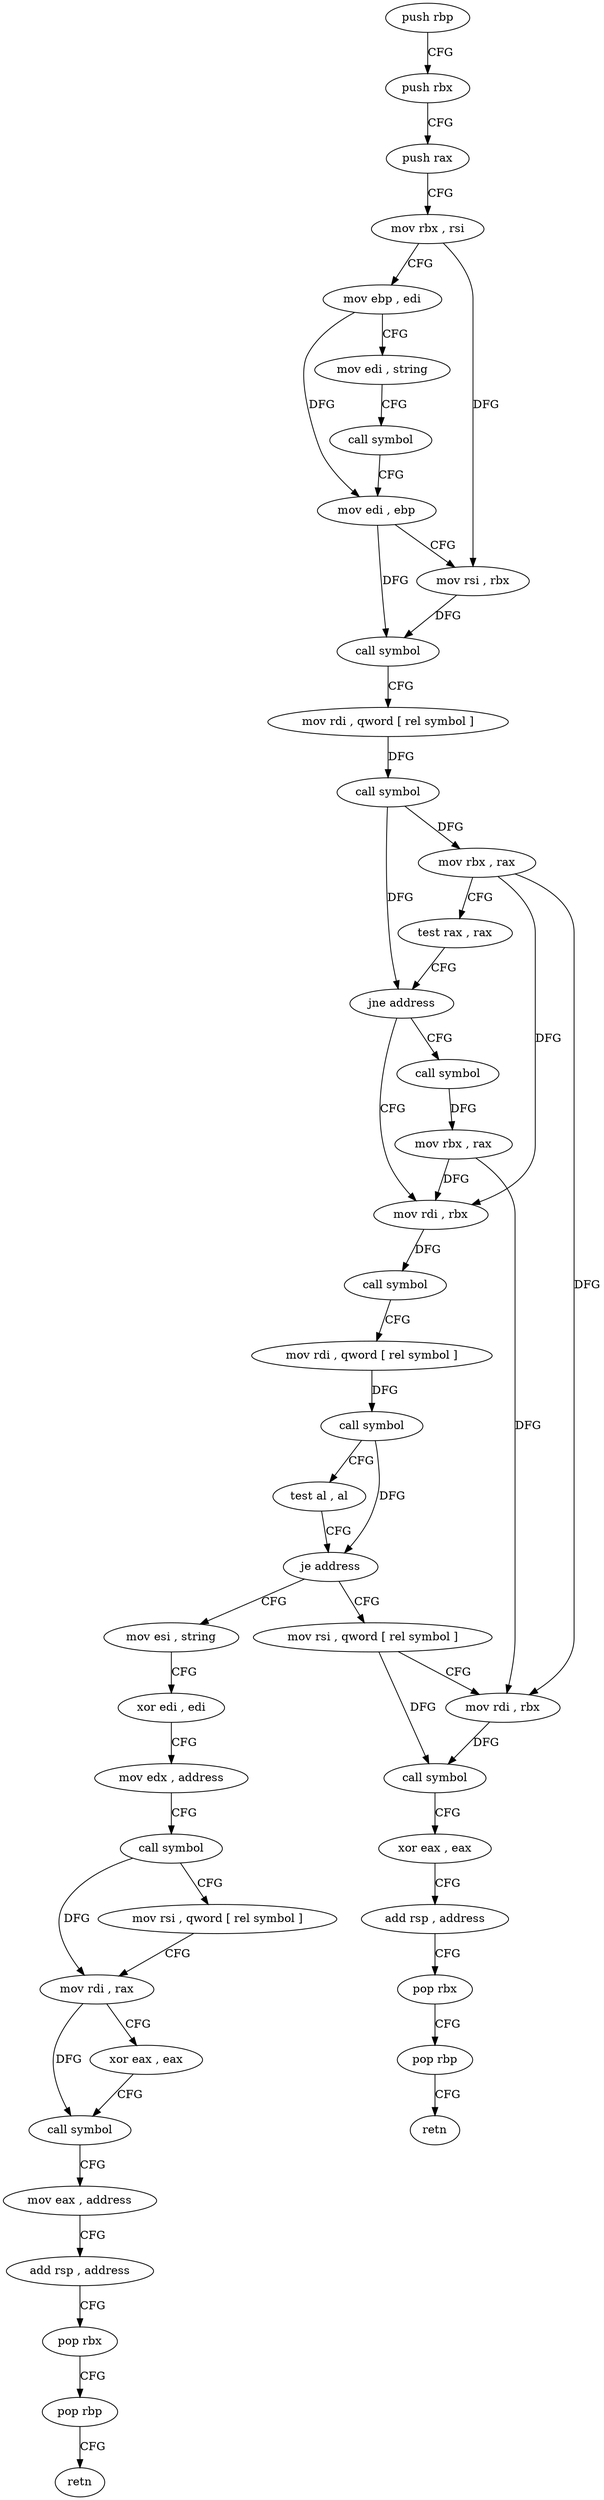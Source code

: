 digraph "func" {
"4216864" [label = "push rbp" ]
"4216865" [label = "push rbx" ]
"4216866" [label = "push rax" ]
"4216867" [label = "mov rbx , rsi" ]
"4216870" [label = "mov ebp , edi" ]
"4216872" [label = "mov edi , string" ]
"4216877" [label = "call symbol" ]
"4216882" [label = "mov edi , ebp" ]
"4216884" [label = "mov rsi , rbx" ]
"4216887" [label = "call symbol" ]
"4216892" [label = "mov rdi , qword [ rel symbol ]" ]
"4216899" [label = "call symbol" ]
"4216904" [label = "mov rbx , rax" ]
"4216907" [label = "test rax , rax" ]
"4216910" [label = "jne address" ]
"4216920" [label = "mov rdi , rbx" ]
"4216912" [label = "call symbol" ]
"4216923" [label = "call symbol" ]
"4216928" [label = "mov rdi , qword [ rel symbol ]" ]
"4216935" [label = "call symbol" ]
"4216940" [label = "test al , al" ]
"4216942" [label = "je address" ]
"4216968" [label = "mov esi , string" ]
"4216944" [label = "mov rsi , qword [ rel symbol ]" ]
"4216917" [label = "mov rbx , rax" ]
"4216973" [label = "xor edi , edi" ]
"4216975" [label = "mov edx , address" ]
"4216980" [label = "call symbol" ]
"4216985" [label = "mov rsi , qword [ rel symbol ]" ]
"4216992" [label = "mov rdi , rax" ]
"4216995" [label = "xor eax , eax" ]
"4216997" [label = "call symbol" ]
"4217002" [label = "mov eax , address" ]
"4217007" [label = "add rsp , address" ]
"4217011" [label = "pop rbx" ]
"4217012" [label = "pop rbp" ]
"4217013" [label = "retn" ]
"4216951" [label = "mov rdi , rbx" ]
"4216954" [label = "call symbol" ]
"4216959" [label = "xor eax , eax" ]
"4216961" [label = "add rsp , address" ]
"4216965" [label = "pop rbx" ]
"4216966" [label = "pop rbp" ]
"4216967" [label = "retn" ]
"4216864" -> "4216865" [ label = "CFG" ]
"4216865" -> "4216866" [ label = "CFG" ]
"4216866" -> "4216867" [ label = "CFG" ]
"4216867" -> "4216870" [ label = "CFG" ]
"4216867" -> "4216884" [ label = "DFG" ]
"4216870" -> "4216872" [ label = "CFG" ]
"4216870" -> "4216882" [ label = "DFG" ]
"4216872" -> "4216877" [ label = "CFG" ]
"4216877" -> "4216882" [ label = "CFG" ]
"4216882" -> "4216884" [ label = "CFG" ]
"4216882" -> "4216887" [ label = "DFG" ]
"4216884" -> "4216887" [ label = "DFG" ]
"4216887" -> "4216892" [ label = "CFG" ]
"4216892" -> "4216899" [ label = "DFG" ]
"4216899" -> "4216904" [ label = "DFG" ]
"4216899" -> "4216910" [ label = "DFG" ]
"4216904" -> "4216907" [ label = "CFG" ]
"4216904" -> "4216920" [ label = "DFG" ]
"4216904" -> "4216951" [ label = "DFG" ]
"4216907" -> "4216910" [ label = "CFG" ]
"4216910" -> "4216920" [ label = "CFG" ]
"4216910" -> "4216912" [ label = "CFG" ]
"4216920" -> "4216923" [ label = "DFG" ]
"4216912" -> "4216917" [ label = "DFG" ]
"4216923" -> "4216928" [ label = "CFG" ]
"4216928" -> "4216935" [ label = "DFG" ]
"4216935" -> "4216940" [ label = "CFG" ]
"4216935" -> "4216942" [ label = "DFG" ]
"4216940" -> "4216942" [ label = "CFG" ]
"4216942" -> "4216968" [ label = "CFG" ]
"4216942" -> "4216944" [ label = "CFG" ]
"4216968" -> "4216973" [ label = "CFG" ]
"4216944" -> "4216951" [ label = "CFG" ]
"4216944" -> "4216954" [ label = "DFG" ]
"4216917" -> "4216920" [ label = "DFG" ]
"4216917" -> "4216951" [ label = "DFG" ]
"4216973" -> "4216975" [ label = "CFG" ]
"4216975" -> "4216980" [ label = "CFG" ]
"4216980" -> "4216985" [ label = "CFG" ]
"4216980" -> "4216992" [ label = "DFG" ]
"4216985" -> "4216992" [ label = "CFG" ]
"4216992" -> "4216995" [ label = "CFG" ]
"4216992" -> "4216997" [ label = "DFG" ]
"4216995" -> "4216997" [ label = "CFG" ]
"4216997" -> "4217002" [ label = "CFG" ]
"4217002" -> "4217007" [ label = "CFG" ]
"4217007" -> "4217011" [ label = "CFG" ]
"4217011" -> "4217012" [ label = "CFG" ]
"4217012" -> "4217013" [ label = "CFG" ]
"4216951" -> "4216954" [ label = "DFG" ]
"4216954" -> "4216959" [ label = "CFG" ]
"4216959" -> "4216961" [ label = "CFG" ]
"4216961" -> "4216965" [ label = "CFG" ]
"4216965" -> "4216966" [ label = "CFG" ]
"4216966" -> "4216967" [ label = "CFG" ]
}
